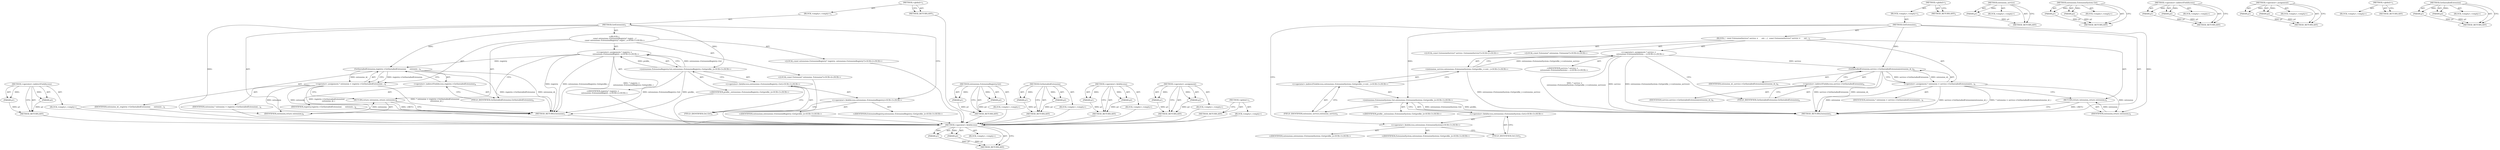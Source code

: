 digraph "&lt;global&gt;" {
vulnerable_75 [label=<(METHOD,&lt;operator&gt;.fieldAccess)>];
vulnerable_76 [label=<(PARAM,p1)>];
vulnerable_77 [label=<(PARAM,p2)>];
vulnerable_78 [label=<(BLOCK,&lt;empty&gt;,&lt;empty&gt;)>];
vulnerable_79 [label=<(METHOD_RETURN,ANY)>];
vulnerable_6 [label=<(METHOD,&lt;global&gt;)<SUB>1</SUB>>];
vulnerable_7 [label=<(BLOCK,&lt;empty&gt;,&lt;empty&gt;)<SUB>1</SUB>>];
vulnerable_8 [label=<(METHOD,GetExtension)<SUB>1</SUB>>];
vulnerable_9 [label=<(BLOCK,{
  const ExtensionService* service =
      ext...,{
  const ExtensionService* service =
      ext...)<SUB>1</SUB>>];
vulnerable_10 [label="<(LOCAL,const ExtensionService* service: ExtensionService*)<SUB>2</SUB>>"];
vulnerable_11 [label="<(&lt;operator&gt;.assignment,* service =
      extensions::ExtensionSystem::...)<SUB>2</SUB>>"];
vulnerable_12 [label="<(IDENTIFIER,service,* service =
      extensions::ExtensionSystem::...)<SUB>2</SUB>>"];
vulnerable_13 [label="<(extension_service,extensions::ExtensionSystem::Get(profile_)-&gt;ext...)<SUB>3</SUB>>"];
vulnerable_14 [label="<(&lt;operator&gt;.indirectFieldAccess,extensions::ExtensionSystem::Get(profile_)-&gt;ext...)<SUB>3</SUB>>"];
vulnerable_15 [label="<(extensions.ExtensionSystem.Get,extensions::ExtensionSystem::Get(profile_))<SUB>3</SUB>>"];
vulnerable_16 [label="<(&lt;operator&gt;.fieldAccess,extensions::ExtensionSystem::Get)<SUB>3</SUB>>"];
vulnerable_17 [label="<(&lt;operator&gt;.fieldAccess,extensions::ExtensionSystem)<SUB>3</SUB>>"];
vulnerable_18 [label="<(IDENTIFIER,extensions,extensions::ExtensionSystem::Get(profile_))<SUB>3</SUB>>"];
vulnerable_19 [label="<(IDENTIFIER,ExtensionSystem,extensions::ExtensionSystem::Get(profile_))<SUB>3</SUB>>"];
vulnerable_20 [label=<(FIELD_IDENTIFIER,Get,Get)<SUB>3</SUB>>];
vulnerable_21 [label="<(IDENTIFIER,profile_,extensions::ExtensionSystem::Get(profile_))<SUB>3</SUB>>"];
vulnerable_22 [label=<(FIELD_IDENTIFIER,extension_service,extension_service)<SUB>3</SUB>>];
vulnerable_23 [label="<(LOCAL,const Extension* extension: Extension*)<SUB>4</SUB>>"];
vulnerable_24 [label=<(&lt;operator&gt;.assignment,* extension = service-&gt;GetInstalledExtension(ex...)<SUB>4</SUB>>];
vulnerable_25 [label=<(IDENTIFIER,extension,* extension = service-&gt;GetInstalledExtension(ex...)<SUB>4</SUB>>];
vulnerable_26 [label=<(GetInstalledExtension,service-&gt;GetInstalledExtension(extension_id_))<SUB>4</SUB>>];
vulnerable_27 [label=<(&lt;operator&gt;.indirectFieldAccess,service-&gt;GetInstalledExtension)<SUB>4</SUB>>];
vulnerable_28 [label=<(IDENTIFIER,service,service-&gt;GetInstalledExtension(extension_id_))<SUB>4</SUB>>];
vulnerable_29 [label=<(FIELD_IDENTIFIER,GetInstalledExtension,GetInstalledExtension)<SUB>4</SUB>>];
vulnerable_30 [label=<(IDENTIFIER,extension_id_,service-&gt;GetInstalledExtension(extension_id_))<SUB>4</SUB>>];
vulnerable_31 [label=<(RETURN,return extension;,return extension;)<SUB>5</SUB>>];
vulnerable_32 [label=<(IDENTIFIER,extension,return extension;)<SUB>5</SUB>>];
vulnerable_33 [label=<(METHOD_RETURN,Extension)<SUB>1</SUB>>];
vulnerable_35 [label=<(METHOD_RETURN,ANY)<SUB>1</SUB>>];
vulnerable_61 [label=<(METHOD,extension_service)>];
vulnerable_62 [label=<(PARAM,p1)>];
vulnerable_63 [label=<(BLOCK,&lt;empty&gt;,&lt;empty&gt;)>];
vulnerable_64 [label=<(METHOD_RETURN,ANY)>];
vulnerable_70 [label=<(METHOD,extensions.ExtensionSystem.Get)>];
vulnerable_71 [label=<(PARAM,p1)>];
vulnerable_72 [label=<(PARAM,p2)>];
vulnerable_73 [label=<(BLOCK,&lt;empty&gt;,&lt;empty&gt;)>];
vulnerable_74 [label=<(METHOD_RETURN,ANY)>];
vulnerable_65 [label=<(METHOD,&lt;operator&gt;.indirectFieldAccess)>];
vulnerable_66 [label=<(PARAM,p1)>];
vulnerable_67 [label=<(PARAM,p2)>];
vulnerable_68 [label=<(BLOCK,&lt;empty&gt;,&lt;empty&gt;)>];
vulnerable_69 [label=<(METHOD_RETURN,ANY)>];
vulnerable_56 [label=<(METHOD,&lt;operator&gt;.assignment)>];
vulnerable_57 [label=<(PARAM,p1)>];
vulnerable_58 [label=<(PARAM,p2)>];
vulnerable_59 [label=<(BLOCK,&lt;empty&gt;,&lt;empty&gt;)>];
vulnerable_60 [label=<(METHOD_RETURN,ANY)>];
vulnerable_50 [label=<(METHOD,&lt;global&gt;)<SUB>1</SUB>>];
vulnerable_51 [label=<(BLOCK,&lt;empty&gt;,&lt;empty&gt;)>];
vulnerable_52 [label=<(METHOD_RETURN,ANY)>];
vulnerable_80 [label=<(METHOD,GetInstalledExtension)>];
vulnerable_81 [label=<(PARAM,p1)>];
vulnerable_82 [label=<(PARAM,p2)>];
vulnerable_83 [label=<(BLOCK,&lt;empty&gt;,&lt;empty&gt;)>];
vulnerable_84 [label=<(METHOD_RETURN,ANY)>];
fixed_73 [label=<(METHOD,&lt;operator&gt;.indirectFieldAccess)>];
fixed_74 [label=<(PARAM,p1)>];
fixed_75 [label=<(PARAM,p2)>];
fixed_76 [label=<(BLOCK,&lt;empty&gt;,&lt;empty&gt;)>];
fixed_77 [label=<(METHOD_RETURN,ANY)>];
fixed_6 [label=<(METHOD,&lt;global&gt;)<SUB>1</SUB>>];
fixed_7 [label=<(BLOCK,&lt;empty&gt;,&lt;empty&gt;)<SUB>1</SUB>>];
fixed_8 [label=<(METHOD,GetExtension)<SUB>1</SUB>>];
fixed_9 [label="<(BLOCK,{
  const extensions::ExtensionRegistry* regist...,{
  const extensions::ExtensionRegistry* regist...)<SUB>1</SUB>>"];
fixed_10 [label="<(LOCAL,const extensions.ExtensionRegistry* registry: extensions.ExtensionRegistry*)<SUB>2</SUB>>"];
fixed_11 [label="<(&lt;operator&gt;.assignment,* registry =
      extensions::ExtensionRegistr...)<SUB>2</SUB>>"];
fixed_12 [label="<(IDENTIFIER,registry,* registry =
      extensions::ExtensionRegistr...)<SUB>2</SUB>>"];
fixed_13 [label="<(extensions.ExtensionRegistry.Get,extensions::ExtensionRegistry::Get(profile_))<SUB>3</SUB>>"];
fixed_14 [label="<(&lt;operator&gt;.fieldAccess,extensions::ExtensionRegistry::Get)<SUB>3</SUB>>"];
fixed_15 [label="<(&lt;operator&gt;.fieldAccess,extensions::ExtensionRegistry)<SUB>3</SUB>>"];
fixed_16 [label="<(IDENTIFIER,extensions,extensions::ExtensionRegistry::Get(profile_))<SUB>3</SUB>>"];
fixed_17 [label="<(IDENTIFIER,ExtensionRegistry,extensions::ExtensionRegistry::Get(profile_))<SUB>3</SUB>>"];
fixed_18 [label=<(FIELD_IDENTIFIER,Get,Get)<SUB>3</SUB>>];
fixed_19 [label="<(IDENTIFIER,profile_,extensions::ExtensionRegistry::Get(profile_))<SUB>3</SUB>>"];
fixed_20 [label="<(LOCAL,const Extension* extension: Extension*)<SUB>4</SUB>>"];
fixed_21 [label=<(&lt;operator&gt;.assignment,* extension = registry-&gt;GetInstalledExtension(
...)<SUB>4</SUB>>];
fixed_22 [label=<(IDENTIFIER,extension,* extension = registry-&gt;GetInstalledExtension(
...)<SUB>4</SUB>>];
fixed_23 [label=<(GetInstalledExtension,registry-&gt;GetInstalledExtension(
      extensio...)<SUB>4</SUB>>];
fixed_24 [label=<(&lt;operator&gt;.indirectFieldAccess,registry-&gt;GetInstalledExtension)<SUB>4</SUB>>];
fixed_25 [label=<(IDENTIFIER,registry,registry-&gt;GetInstalledExtension(
      extensio...)<SUB>4</SUB>>];
fixed_26 [label=<(FIELD_IDENTIFIER,GetInstalledExtension,GetInstalledExtension)<SUB>4</SUB>>];
fixed_27 [label=<(IDENTIFIER,extension_id_,registry-&gt;GetInstalledExtension(
      extensio...)<SUB>5</SUB>>];
fixed_28 [label=<(RETURN,return extension;,return extension;)<SUB>6</SUB>>];
fixed_29 [label=<(IDENTIFIER,extension,return extension;)<SUB>6</SUB>>];
fixed_30 [label=<(METHOD_RETURN,Extension)<SUB>1</SUB>>];
fixed_32 [label=<(METHOD_RETURN,ANY)<SUB>1</SUB>>];
fixed_58 [label=<(METHOD,extensions.ExtensionRegistry.Get)>];
fixed_59 [label=<(PARAM,p1)>];
fixed_60 [label=<(PARAM,p2)>];
fixed_61 [label=<(BLOCK,&lt;empty&gt;,&lt;empty&gt;)>];
fixed_62 [label=<(METHOD_RETURN,ANY)>];
fixed_68 [label=<(METHOD,GetInstalledExtension)>];
fixed_69 [label=<(PARAM,p1)>];
fixed_70 [label=<(PARAM,p2)>];
fixed_71 [label=<(BLOCK,&lt;empty&gt;,&lt;empty&gt;)>];
fixed_72 [label=<(METHOD_RETURN,ANY)>];
fixed_63 [label=<(METHOD,&lt;operator&gt;.fieldAccess)>];
fixed_64 [label=<(PARAM,p1)>];
fixed_65 [label=<(PARAM,p2)>];
fixed_66 [label=<(BLOCK,&lt;empty&gt;,&lt;empty&gt;)>];
fixed_67 [label=<(METHOD_RETURN,ANY)>];
fixed_53 [label=<(METHOD,&lt;operator&gt;.assignment)>];
fixed_54 [label=<(PARAM,p1)>];
fixed_55 [label=<(PARAM,p2)>];
fixed_56 [label=<(BLOCK,&lt;empty&gt;,&lt;empty&gt;)>];
fixed_57 [label=<(METHOD_RETURN,ANY)>];
fixed_47 [label=<(METHOD,&lt;global&gt;)<SUB>1</SUB>>];
fixed_48 [label=<(BLOCK,&lt;empty&gt;,&lt;empty&gt;)>];
fixed_49 [label=<(METHOD_RETURN,ANY)>];
vulnerable_75 -> vulnerable_76  [key=0, label="AST: "];
vulnerable_75 -> vulnerable_76  [key=1, label="DDG: "];
vulnerable_75 -> vulnerable_78  [key=0, label="AST: "];
vulnerable_75 -> vulnerable_77  [key=0, label="AST: "];
vulnerable_75 -> vulnerable_77  [key=1, label="DDG: "];
vulnerable_75 -> vulnerable_79  [key=0, label="AST: "];
vulnerable_75 -> vulnerable_79  [key=1, label="CFG: "];
vulnerable_76 -> vulnerable_79  [key=0, label="DDG: p1"];
vulnerable_77 -> vulnerable_79  [key=0, label="DDG: p2"];
vulnerable_6 -> vulnerable_7  [key=0, label="AST: "];
vulnerable_6 -> vulnerable_35  [key=0, label="AST: "];
vulnerable_6 -> vulnerable_35  [key=1, label="CFG: "];
vulnerable_7 -> vulnerable_8  [key=0, label="AST: "];
vulnerable_8 -> vulnerable_9  [key=0, label="AST: "];
vulnerable_8 -> vulnerable_33  [key=0, label="AST: "];
vulnerable_8 -> vulnerable_17  [key=0, label="CFG: "];
vulnerable_8 -> vulnerable_32  [key=0, label="DDG: "];
vulnerable_8 -> vulnerable_26  [key=0, label="DDG: "];
vulnerable_8 -> vulnerable_15  [key=0, label="DDG: "];
vulnerable_9 -> vulnerable_10  [key=0, label="AST: "];
vulnerable_9 -> vulnerable_11  [key=0, label="AST: "];
vulnerable_9 -> vulnerable_23  [key=0, label="AST: "];
vulnerable_9 -> vulnerable_24  [key=0, label="AST: "];
vulnerable_9 -> vulnerable_31  [key=0, label="AST: "];
vulnerable_11 -> vulnerable_12  [key=0, label="AST: "];
vulnerable_11 -> vulnerable_13  [key=0, label="AST: "];
vulnerable_11 -> vulnerable_29  [key=0, label="CFG: "];
vulnerable_11 -> vulnerable_33  [key=0, label="DDG: service"];
vulnerable_11 -> vulnerable_33  [key=1, label="DDG: extensions::ExtensionSystem::Get(profile_)-&gt;extension_service()"];
vulnerable_11 -> vulnerable_33  [key=2, label="DDG: * service =
      extensions::ExtensionSystem::Get(profile_)-&gt;extension_service()"];
vulnerable_11 -> vulnerable_26  [key=0, label="DDG: service"];
vulnerable_13 -> vulnerable_14  [key=0, label="AST: "];
vulnerable_13 -> vulnerable_11  [key=0, label="CFG: "];
vulnerable_13 -> vulnerable_11  [key=1, label="DDG: extensions::ExtensionSystem::Get(profile_)-&gt;extension_service"];
vulnerable_13 -> vulnerable_33  [key=0, label="DDG: extensions::ExtensionSystem::Get(profile_)-&gt;extension_service"];
vulnerable_14 -> vulnerable_15  [key=0, label="AST: "];
vulnerable_14 -> vulnerable_22  [key=0, label="AST: "];
vulnerable_14 -> vulnerable_13  [key=0, label="CFG: "];
vulnerable_15 -> vulnerable_16  [key=0, label="AST: "];
vulnerable_15 -> vulnerable_21  [key=0, label="AST: "];
vulnerable_15 -> vulnerable_22  [key=0, label="CFG: "];
vulnerable_15 -> vulnerable_33  [key=0, label="DDG: extensions::ExtensionSystem::Get"];
vulnerable_15 -> vulnerable_33  [key=1, label="DDG: profile_"];
vulnerable_16 -> vulnerable_17  [key=0, label="AST: "];
vulnerable_16 -> vulnerable_20  [key=0, label="AST: "];
vulnerable_16 -> vulnerable_15  [key=0, label="CFG: "];
vulnerable_17 -> vulnerable_18  [key=0, label="AST: "];
vulnerable_17 -> vulnerable_19  [key=0, label="AST: "];
vulnerable_17 -> vulnerable_20  [key=0, label="CFG: "];
vulnerable_20 -> vulnerable_16  [key=0, label="CFG: "];
vulnerable_22 -> vulnerable_14  [key=0, label="CFG: "];
vulnerable_24 -> vulnerable_25  [key=0, label="AST: "];
vulnerable_24 -> vulnerable_26  [key=0, label="AST: "];
vulnerable_24 -> vulnerable_31  [key=0, label="CFG: "];
vulnerable_24 -> vulnerable_33  [key=0, label="DDG: extension"];
vulnerable_24 -> vulnerable_33  [key=1, label="DDG: service-&gt;GetInstalledExtension(extension_id_)"];
vulnerable_24 -> vulnerable_33  [key=2, label="DDG: * extension = service-&gt;GetInstalledExtension(extension_id_)"];
vulnerable_24 -> vulnerable_32  [key=0, label="DDG: extension"];
vulnerable_26 -> vulnerable_27  [key=0, label="AST: "];
vulnerable_26 -> vulnerable_30  [key=0, label="AST: "];
vulnerable_26 -> vulnerable_24  [key=0, label="CFG: "];
vulnerable_26 -> vulnerable_24  [key=1, label="DDG: service-&gt;GetInstalledExtension"];
vulnerable_26 -> vulnerable_24  [key=2, label="DDG: extension_id_"];
vulnerable_26 -> vulnerable_33  [key=0, label="DDG: service-&gt;GetInstalledExtension"];
vulnerable_26 -> vulnerable_33  [key=1, label="DDG: extension_id_"];
vulnerable_27 -> vulnerable_28  [key=0, label="AST: "];
vulnerable_27 -> vulnerable_29  [key=0, label="AST: "];
vulnerable_27 -> vulnerable_26  [key=0, label="CFG: "];
vulnerable_29 -> vulnerable_27  [key=0, label="CFG: "];
vulnerable_31 -> vulnerable_32  [key=0, label="AST: "];
vulnerable_31 -> vulnerable_33  [key=0, label="CFG: "];
vulnerable_31 -> vulnerable_33  [key=1, label="DDG: &lt;RET&gt;"];
vulnerable_32 -> vulnerable_31  [key=0, label="DDG: extension"];
vulnerable_61 -> vulnerable_62  [key=0, label="AST: "];
vulnerable_61 -> vulnerable_62  [key=1, label="DDG: "];
vulnerable_61 -> vulnerable_63  [key=0, label="AST: "];
vulnerable_61 -> vulnerable_64  [key=0, label="AST: "];
vulnerable_61 -> vulnerable_64  [key=1, label="CFG: "];
vulnerable_62 -> vulnerable_64  [key=0, label="DDG: p1"];
vulnerable_70 -> vulnerable_71  [key=0, label="AST: "];
vulnerable_70 -> vulnerable_71  [key=1, label="DDG: "];
vulnerable_70 -> vulnerable_73  [key=0, label="AST: "];
vulnerable_70 -> vulnerable_72  [key=0, label="AST: "];
vulnerable_70 -> vulnerable_72  [key=1, label="DDG: "];
vulnerable_70 -> vulnerable_74  [key=0, label="AST: "];
vulnerable_70 -> vulnerable_74  [key=1, label="CFG: "];
vulnerable_71 -> vulnerable_74  [key=0, label="DDG: p1"];
vulnerable_72 -> vulnerable_74  [key=0, label="DDG: p2"];
vulnerable_65 -> vulnerable_66  [key=0, label="AST: "];
vulnerable_65 -> vulnerable_66  [key=1, label="DDG: "];
vulnerable_65 -> vulnerable_68  [key=0, label="AST: "];
vulnerable_65 -> vulnerable_67  [key=0, label="AST: "];
vulnerable_65 -> vulnerable_67  [key=1, label="DDG: "];
vulnerable_65 -> vulnerable_69  [key=0, label="AST: "];
vulnerable_65 -> vulnerable_69  [key=1, label="CFG: "];
vulnerable_66 -> vulnerable_69  [key=0, label="DDG: p1"];
vulnerable_67 -> vulnerable_69  [key=0, label="DDG: p2"];
vulnerable_56 -> vulnerable_57  [key=0, label="AST: "];
vulnerable_56 -> vulnerable_57  [key=1, label="DDG: "];
vulnerable_56 -> vulnerable_59  [key=0, label="AST: "];
vulnerable_56 -> vulnerable_58  [key=0, label="AST: "];
vulnerable_56 -> vulnerable_58  [key=1, label="DDG: "];
vulnerable_56 -> vulnerable_60  [key=0, label="AST: "];
vulnerable_56 -> vulnerable_60  [key=1, label="CFG: "];
vulnerable_57 -> vulnerable_60  [key=0, label="DDG: p1"];
vulnerable_58 -> vulnerable_60  [key=0, label="DDG: p2"];
vulnerable_50 -> vulnerable_51  [key=0, label="AST: "];
vulnerable_50 -> vulnerable_52  [key=0, label="AST: "];
vulnerable_50 -> vulnerable_52  [key=1, label="CFG: "];
vulnerable_80 -> vulnerable_81  [key=0, label="AST: "];
vulnerable_80 -> vulnerable_81  [key=1, label="DDG: "];
vulnerable_80 -> vulnerable_83  [key=0, label="AST: "];
vulnerable_80 -> vulnerable_82  [key=0, label="AST: "];
vulnerable_80 -> vulnerable_82  [key=1, label="DDG: "];
vulnerable_80 -> vulnerable_84  [key=0, label="AST: "];
vulnerable_80 -> vulnerable_84  [key=1, label="CFG: "];
vulnerable_81 -> vulnerable_84  [key=0, label="DDG: p1"];
vulnerable_82 -> vulnerable_84  [key=0, label="DDG: p2"];
fixed_73 -> fixed_74  [key=0, label="AST: "];
fixed_73 -> fixed_74  [key=1, label="DDG: "];
fixed_73 -> fixed_76  [key=0, label="AST: "];
fixed_73 -> fixed_75  [key=0, label="AST: "];
fixed_73 -> fixed_75  [key=1, label="DDG: "];
fixed_73 -> fixed_77  [key=0, label="AST: "];
fixed_73 -> fixed_77  [key=1, label="CFG: "];
fixed_74 -> fixed_77  [key=0, label="DDG: p1"];
fixed_75 -> fixed_77  [key=0, label="DDG: p2"];
fixed_76 -> vulnerable_75  [key=0];
fixed_77 -> vulnerable_75  [key=0];
fixed_6 -> fixed_7  [key=0, label="AST: "];
fixed_6 -> fixed_32  [key=0, label="AST: "];
fixed_6 -> fixed_32  [key=1, label="CFG: "];
fixed_7 -> fixed_8  [key=0, label="AST: "];
fixed_8 -> fixed_9  [key=0, label="AST: "];
fixed_8 -> fixed_30  [key=0, label="AST: "];
fixed_8 -> fixed_15  [key=0, label="CFG: "];
fixed_8 -> fixed_29  [key=0, label="DDG: "];
fixed_8 -> fixed_13  [key=0, label="DDG: "];
fixed_8 -> fixed_23  [key=0, label="DDG: "];
fixed_9 -> fixed_10  [key=0, label="AST: "];
fixed_9 -> fixed_11  [key=0, label="AST: "];
fixed_9 -> fixed_20  [key=0, label="AST: "];
fixed_9 -> fixed_21  [key=0, label="AST: "];
fixed_9 -> fixed_28  [key=0, label="AST: "];
fixed_10 -> vulnerable_75  [key=0];
fixed_11 -> fixed_12  [key=0, label="AST: "];
fixed_11 -> fixed_13  [key=0, label="AST: "];
fixed_11 -> fixed_26  [key=0, label="CFG: "];
fixed_11 -> fixed_30  [key=0, label="DDG: registry"];
fixed_11 -> fixed_30  [key=1, label="DDG: extensions::ExtensionRegistry::Get(profile_)"];
fixed_11 -> fixed_30  [key=2, label="DDG: * registry =
      extensions::ExtensionRegistry::Get(profile_)"];
fixed_11 -> fixed_23  [key=0, label="DDG: registry"];
fixed_12 -> vulnerable_75  [key=0];
fixed_13 -> fixed_14  [key=0, label="AST: "];
fixed_13 -> fixed_19  [key=0, label="AST: "];
fixed_13 -> fixed_11  [key=0, label="CFG: "];
fixed_13 -> fixed_11  [key=1, label="DDG: extensions::ExtensionRegistry::Get"];
fixed_13 -> fixed_11  [key=2, label="DDG: profile_"];
fixed_13 -> fixed_30  [key=0, label="DDG: extensions::ExtensionRegistry::Get"];
fixed_13 -> fixed_30  [key=1, label="DDG: profile_"];
fixed_14 -> fixed_15  [key=0, label="AST: "];
fixed_14 -> fixed_18  [key=0, label="AST: "];
fixed_14 -> fixed_13  [key=0, label="CFG: "];
fixed_15 -> fixed_16  [key=0, label="AST: "];
fixed_15 -> fixed_17  [key=0, label="AST: "];
fixed_15 -> fixed_18  [key=0, label="CFG: "];
fixed_16 -> vulnerable_75  [key=0];
fixed_17 -> vulnerable_75  [key=0];
fixed_18 -> fixed_14  [key=0, label="CFG: "];
fixed_19 -> vulnerable_75  [key=0];
fixed_20 -> vulnerable_75  [key=0];
fixed_21 -> fixed_22  [key=0, label="AST: "];
fixed_21 -> fixed_23  [key=0, label="AST: "];
fixed_21 -> fixed_28  [key=0, label="CFG: "];
fixed_21 -> fixed_30  [key=0, label="DDG: extension"];
fixed_21 -> fixed_30  [key=1, label="DDG: registry-&gt;GetInstalledExtension(
      extension_id_)"];
fixed_21 -> fixed_30  [key=2, label="DDG: * extension = registry-&gt;GetInstalledExtension(
      extension_id_)"];
fixed_21 -> fixed_29  [key=0, label="DDG: extension"];
fixed_22 -> vulnerable_75  [key=0];
fixed_23 -> fixed_24  [key=0, label="AST: "];
fixed_23 -> fixed_27  [key=0, label="AST: "];
fixed_23 -> fixed_21  [key=0, label="CFG: "];
fixed_23 -> fixed_21  [key=1, label="DDG: registry-&gt;GetInstalledExtension"];
fixed_23 -> fixed_21  [key=2, label="DDG: extension_id_"];
fixed_23 -> fixed_30  [key=0, label="DDG: registry-&gt;GetInstalledExtension"];
fixed_23 -> fixed_30  [key=1, label="DDG: extension_id_"];
fixed_24 -> fixed_25  [key=0, label="AST: "];
fixed_24 -> fixed_26  [key=0, label="AST: "];
fixed_24 -> fixed_23  [key=0, label="CFG: "];
fixed_25 -> vulnerable_75  [key=0];
fixed_26 -> fixed_24  [key=0, label="CFG: "];
fixed_27 -> vulnerable_75  [key=0];
fixed_28 -> fixed_29  [key=0, label="AST: "];
fixed_28 -> fixed_30  [key=0, label="CFG: "];
fixed_28 -> fixed_30  [key=1, label="DDG: &lt;RET&gt;"];
fixed_29 -> fixed_28  [key=0, label="DDG: extension"];
fixed_30 -> vulnerable_75  [key=0];
fixed_32 -> vulnerable_75  [key=0];
fixed_58 -> fixed_59  [key=0, label="AST: "];
fixed_58 -> fixed_59  [key=1, label="DDG: "];
fixed_58 -> fixed_61  [key=0, label="AST: "];
fixed_58 -> fixed_60  [key=0, label="AST: "];
fixed_58 -> fixed_60  [key=1, label="DDG: "];
fixed_58 -> fixed_62  [key=0, label="AST: "];
fixed_58 -> fixed_62  [key=1, label="CFG: "];
fixed_59 -> fixed_62  [key=0, label="DDG: p1"];
fixed_60 -> fixed_62  [key=0, label="DDG: p2"];
fixed_61 -> vulnerable_75  [key=0];
fixed_62 -> vulnerable_75  [key=0];
fixed_68 -> fixed_69  [key=0, label="AST: "];
fixed_68 -> fixed_69  [key=1, label="DDG: "];
fixed_68 -> fixed_71  [key=0, label="AST: "];
fixed_68 -> fixed_70  [key=0, label="AST: "];
fixed_68 -> fixed_70  [key=1, label="DDG: "];
fixed_68 -> fixed_72  [key=0, label="AST: "];
fixed_68 -> fixed_72  [key=1, label="CFG: "];
fixed_69 -> fixed_72  [key=0, label="DDG: p1"];
fixed_70 -> fixed_72  [key=0, label="DDG: p2"];
fixed_71 -> vulnerable_75  [key=0];
fixed_72 -> vulnerable_75  [key=0];
fixed_63 -> fixed_64  [key=0, label="AST: "];
fixed_63 -> fixed_64  [key=1, label="DDG: "];
fixed_63 -> fixed_66  [key=0, label="AST: "];
fixed_63 -> fixed_65  [key=0, label="AST: "];
fixed_63 -> fixed_65  [key=1, label="DDG: "];
fixed_63 -> fixed_67  [key=0, label="AST: "];
fixed_63 -> fixed_67  [key=1, label="CFG: "];
fixed_64 -> fixed_67  [key=0, label="DDG: p1"];
fixed_65 -> fixed_67  [key=0, label="DDG: p2"];
fixed_66 -> vulnerable_75  [key=0];
fixed_67 -> vulnerable_75  [key=0];
fixed_53 -> fixed_54  [key=0, label="AST: "];
fixed_53 -> fixed_54  [key=1, label="DDG: "];
fixed_53 -> fixed_56  [key=0, label="AST: "];
fixed_53 -> fixed_55  [key=0, label="AST: "];
fixed_53 -> fixed_55  [key=1, label="DDG: "];
fixed_53 -> fixed_57  [key=0, label="AST: "];
fixed_53 -> fixed_57  [key=1, label="CFG: "];
fixed_54 -> fixed_57  [key=0, label="DDG: p1"];
fixed_55 -> fixed_57  [key=0, label="DDG: p2"];
fixed_56 -> vulnerable_75  [key=0];
fixed_57 -> vulnerable_75  [key=0];
fixed_47 -> fixed_48  [key=0, label="AST: "];
fixed_47 -> fixed_49  [key=0, label="AST: "];
fixed_47 -> fixed_49  [key=1, label="CFG: "];
fixed_48 -> vulnerable_75  [key=0];
fixed_49 -> vulnerable_75  [key=0];
}
